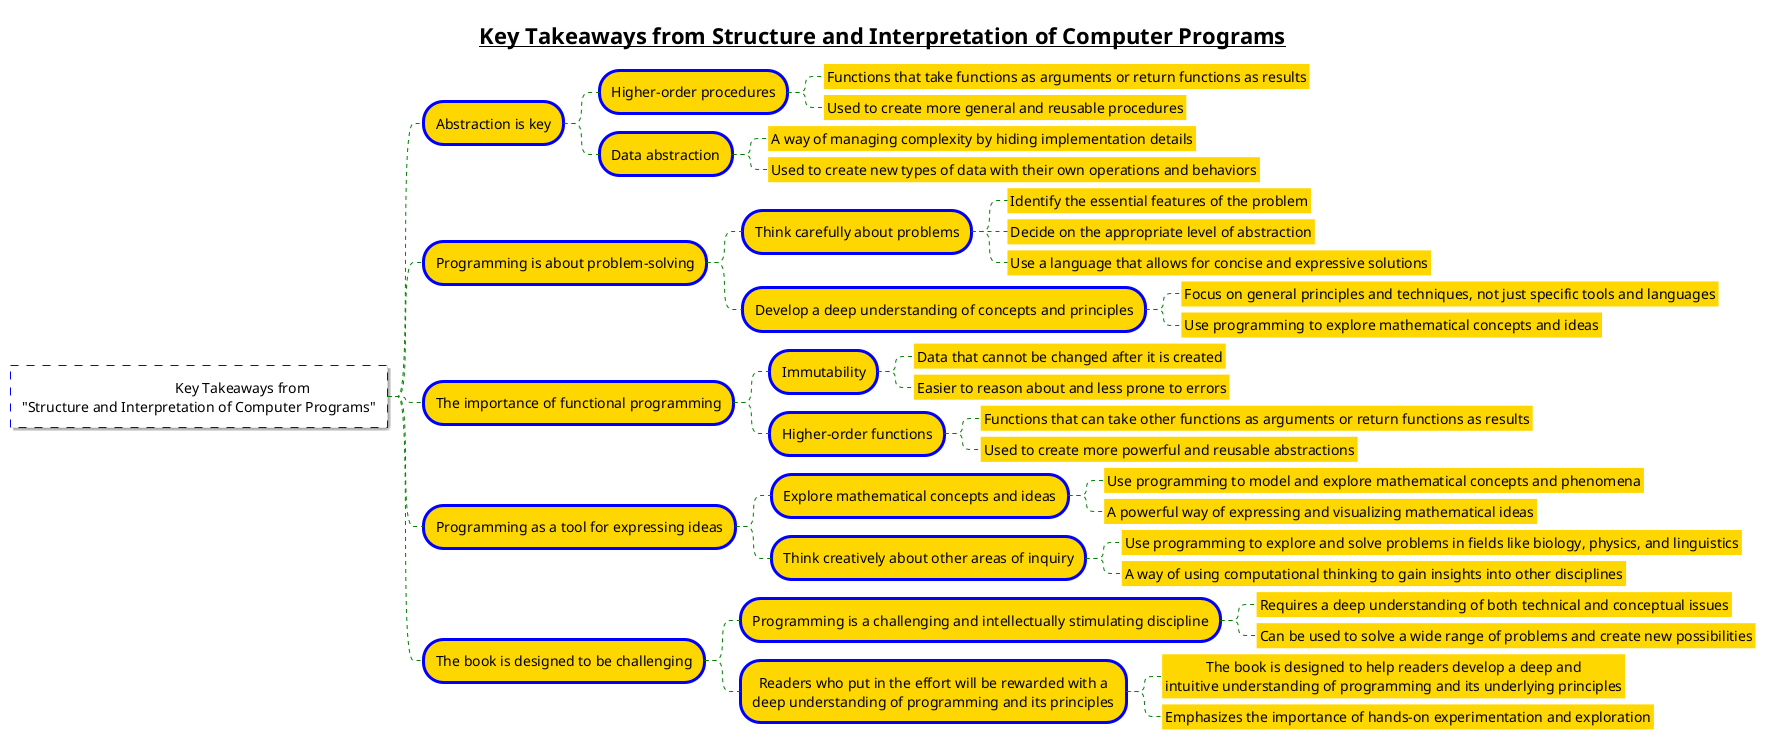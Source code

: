 @startmindmap
<style>
node {
    Padding 12
    Margin 3
    HorizontalAlignment center
    LineColor blue
    LineThickness 3.0
    BackgroundColor gold
    RoundCorner 40
    MaximumWidth 1000
}

rootNode {
    LineStyle 8.0;3.0
    LineColor red
    BackgroundColor white
    LineThickness 1.0
    RoundCorner 0
    Shadowing 1.0
}

leafNode {
    LineColor gold
    RoundCorner 0
    Padding 3
}

arrow {
    LineStyle 4
    LineThickness 1.0
    LineColor green
}
</style>

title =__Key Takeaways from Structure and Interpretation of Computer Programs__

* \t\t\tKey Takeaways from \n"Structure and Interpretation of Computer Programs"
** Abstraction is key
*** Higher-order procedures
**** Functions that take functions as arguments or return functions as results
**** Used to create more general and reusable procedures
*** Data abstraction
**** A way of managing complexity by hiding implementation details
**** Used to create new types of data with their own operations and behaviors
** Programming is about problem-solving
*** Think carefully about problems
**** Identify the essential features of the problem
**** Decide on the appropriate level of abstraction
**** Use a language that allows for concise and expressive solutions
*** Develop a deep understanding of concepts and principles
**** Focus on general principles and techniques, not just specific tools and languages
**** Use programming to explore mathematical concepts and ideas
** The importance of functional programming
*** Immutability
**** Data that cannot be changed after it is created
**** Easier to reason about and less prone to errors
*** Higher-order functions
**** Functions that can take other functions as arguments or return functions as results
**** Used to create more powerful and reusable abstractions
** Programming as a tool for expressing ideas
*** Explore mathematical concepts and ideas
**** Use programming to model and explore mathematical concepts and phenomena
**** A powerful way of expressing and visualizing mathematical ideas
*** Think creatively about other areas of inquiry
**** Use programming to explore and solve problems in fields like biology, physics, and linguistics
**** A way of using computational thinking to gain insights into other disciplines
** The book is designed to be challenging
*** Programming is a challenging and intellectually stimulating discipline
**** Requires a deep understanding of both technical and conceptual issues
**** Can be used to solve a wide range of problems and create new possibilities
*** Readers who put in the effort will be rewarded with a \ndeep understanding of programming and its principles
**** The book is designed to help readers develop a deep and \nintuitive understanding of programming and its underlying principles
**** Emphasizes the importance of hands-on experimentation and exploration
@endmindmap
